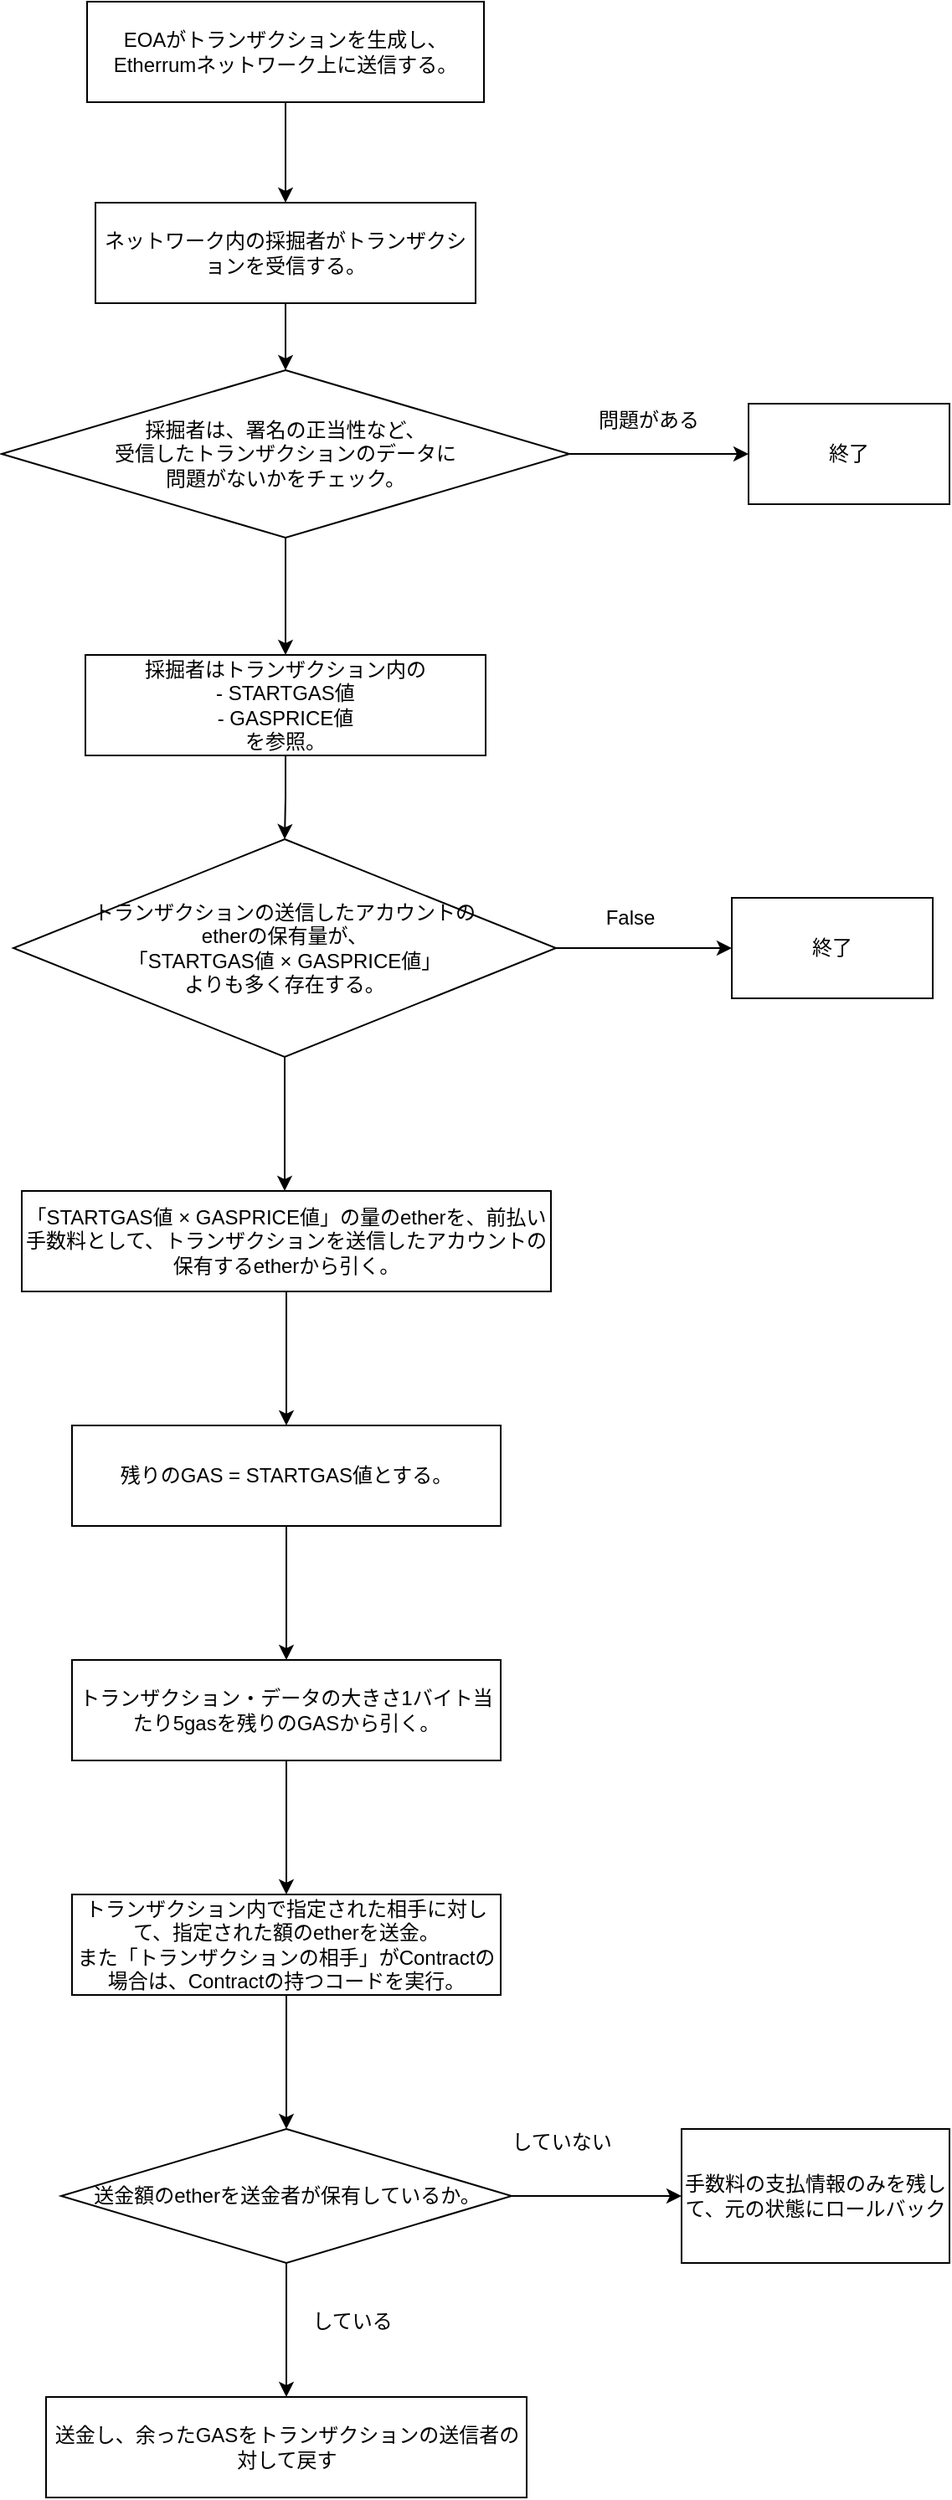 <mxfile version="13.0.9">
    <diagram id="6hGFLwfOUW9BJ-s0fimq" name="Page-1">
        <mxGraphModel dx="986" dy="766" grid="1" gridSize="10" guides="1" tooltips="1" connect="1" arrows="1" fold="1" page="1" pageScale="1" pageWidth="827" pageHeight="2069" background="none" math="0" shadow="0">
            <root>
                <mxCell id="0"/>
                <mxCell id="1" parent="0"/>
                <mxCell id="17" value="" style="edgeStyle=orthogonalEdgeStyle;rounded=0;orthogonalLoop=1;jettySize=auto;html=1;" edge="1" parent="1" source="2" target="3">
                    <mxGeometry relative="1" as="geometry"/>
                </mxCell>
                <mxCell id="2" value="EOAがトランザクションを生成し、Etherrumネットワーク上に送信する。" style="rounded=0;whiteSpace=wrap;html=1;" vertex="1" parent="1">
                    <mxGeometry x="295" y="40" width="237" height="60" as="geometry"/>
                </mxCell>
                <mxCell id="18" value="" style="edgeStyle=orthogonalEdgeStyle;rounded=0;orthogonalLoop=1;jettySize=auto;html=1;" edge="1" parent="1" source="3" target="4">
                    <mxGeometry relative="1" as="geometry"/>
                </mxCell>
                <mxCell id="3" value="ネットワーク内の採掘者がトランザクションを受信する。" style="rounded=0;whiteSpace=wrap;html=1;" vertex="1" parent="1">
                    <mxGeometry x="300" y="160" width="227" height="60" as="geometry"/>
                </mxCell>
                <mxCell id="19" value="" style="edgeStyle=orthogonalEdgeStyle;rounded=0;orthogonalLoop=1;jettySize=auto;html=1;" edge="1" parent="1" source="4" target="7">
                    <mxGeometry relative="1" as="geometry"/>
                </mxCell>
                <mxCell id="4" value="採掘者は、署名の正当性など、&lt;br&gt;受信したトランザクションのデータに&lt;br&gt;問題がないかをチェック。" style="rhombus;whiteSpace=wrap;html=1;" vertex="1" parent="1">
                    <mxGeometry x="244" y="260" width="339" height="100" as="geometry"/>
                </mxCell>
                <mxCell id="6" value="問題がある" style="text;html=1;align=center;verticalAlign=middle;resizable=0;points=[];autosize=1;" vertex="1" parent="1">
                    <mxGeometry x="590" y="280" width="80" height="20" as="geometry"/>
                </mxCell>
                <mxCell id="20" value="" style="edgeStyle=orthogonalEdgeStyle;rounded=0;orthogonalLoop=1;jettySize=auto;html=1;" edge="1" parent="1" source="7" target="8">
                    <mxGeometry relative="1" as="geometry"/>
                </mxCell>
                <mxCell id="7" value="採掘者はトランザクション内の&lt;br&gt;- STARTGAS値&lt;br&gt;- GASPRICE値&lt;br&gt;を参照。" style="rounded=0;whiteSpace=wrap;html=1;" vertex="1" parent="1">
                    <mxGeometry x="294" y="430" width="239" height="60" as="geometry"/>
                </mxCell>
                <mxCell id="22" value="" style="edgeStyle=orthogonalEdgeStyle;rounded=0;orthogonalLoop=1;jettySize=auto;html=1;" edge="1" parent="1" source="8">
                    <mxGeometry relative="1" as="geometry">
                        <mxPoint x="413.0" y="750" as="targetPoint"/>
                    </mxGeometry>
                </mxCell>
                <mxCell id="8" value="トランザクションの送信したアカウントの&lt;br&gt;etherの保有量が、&lt;br&gt;「STARTGAS値 × GASPRICE値」&lt;br&gt;よりも多く存在する。&lt;br&gt;" style="rhombus;whiteSpace=wrap;html=1;" vertex="1" parent="1">
                    <mxGeometry x="251" y="540" width="324" height="130" as="geometry"/>
                </mxCell>
                <mxCell id="10" value="False" style="text;html=1;align=center;verticalAlign=middle;resizable=0;points=[];autosize=1;" vertex="1" parent="1">
                    <mxGeometry x="599" y="577" width="40" height="20" as="geometry"/>
                </mxCell>
                <mxCell id="24" value="" style="edgeStyle=orthogonalEdgeStyle;rounded=0;orthogonalLoop=1;jettySize=auto;html=1;" edge="1" parent="1" source="12">
                    <mxGeometry relative="1" as="geometry">
                        <mxPoint x="414" y="890" as="targetPoint"/>
                    </mxGeometry>
                </mxCell>
                <mxCell id="12" value="「STARTGAS値 × GASPRICE値」の量のetherを、前払い手数料として、トランザクションを送信したアカウントの保有するetherから引く。" style="rounded=0;whiteSpace=wrap;html=1;" vertex="1" parent="1">
                    <mxGeometry x="256" y="750" width="316" height="60" as="geometry"/>
                </mxCell>
                <mxCell id="28" value="" style="edgeStyle=orthogonalEdgeStyle;rounded=0;orthogonalLoop=1;jettySize=auto;html=1;" edge="1" parent="1" source="14" target="27">
                    <mxGeometry relative="1" as="geometry"/>
                </mxCell>
                <mxCell id="14" value="残りのGAS = STARTGAS値とする。" style="rounded=0;whiteSpace=wrap;html=1;" vertex="1" parent="1">
                    <mxGeometry x="286" y="890" width="256" height="60" as="geometry"/>
                </mxCell>
                <mxCell id="30" value="" style="edgeStyle=orthogonalEdgeStyle;rounded=0;orthogonalLoop=1;jettySize=auto;html=1;" edge="1" parent="1" source="27" target="29">
                    <mxGeometry relative="1" as="geometry"/>
                </mxCell>
                <mxCell id="27" value="トランザクション・データの大きさ1バイト当たり5gasを残りのGASから引く。" style="rounded=0;whiteSpace=wrap;html=1;" vertex="1" parent="1">
                    <mxGeometry x="286" y="1030" width="256" height="60" as="geometry"/>
                </mxCell>
                <mxCell id="32" value="" style="edgeStyle=orthogonalEdgeStyle;rounded=0;orthogonalLoop=1;jettySize=auto;html=1;" edge="1" parent="1" source="29">
                    <mxGeometry relative="1" as="geometry">
                        <mxPoint x="414" y="1310" as="targetPoint"/>
                    </mxGeometry>
                </mxCell>
                <mxCell id="29" value="トランザクション内で指定された相手に対して、指定された額のetherを送金。&lt;br&gt;また「トランザクションの相手」がContractの場合は、Contractの持つコードを実行。" style="rounded=0;whiteSpace=wrap;html=1;" vertex="1" parent="1">
                    <mxGeometry x="286" y="1170" width="256" height="60" as="geometry"/>
                </mxCell>
                <mxCell id="35" value="" style="edgeStyle=orthogonalEdgeStyle;rounded=0;orthogonalLoop=1;jettySize=auto;html=1;entryX=0;entryY=0.5;entryDx=0;entryDy=0;" edge="1" parent="1" source="33" target="43">
                    <mxGeometry relative="1" as="geometry">
                        <mxPoint x="610" y="1350" as="targetPoint"/>
                    </mxGeometry>
                </mxCell>
                <mxCell id="37" value="" style="edgeStyle=orthogonalEdgeStyle;rounded=0;orthogonalLoop=1;jettySize=auto;html=1;" edge="1" parent="1" source="33">
                    <mxGeometry relative="1" as="geometry">
                        <mxPoint x="414" y="1470" as="targetPoint"/>
                    </mxGeometry>
                </mxCell>
                <mxCell id="33" value="送金額のetherを送金者が保有しているか。" style="rhombus;whiteSpace=wrap;html=1;" vertex="1" parent="1">
                    <mxGeometry x="279.5" y="1310" width="269" height="80" as="geometry"/>
                </mxCell>
                <mxCell id="38" value="送金し、余ったGASをトランザクションの送信者の対して戻す" style="rounded=0;whiteSpace=wrap;html=1;" vertex="1" parent="1">
                    <mxGeometry x="270.5" y="1470" width="287" height="60" as="geometry"/>
                </mxCell>
                <mxCell id="39" value="している" style="text;html=1;align=center;verticalAlign=middle;resizable=0;points=[];autosize=1;" vertex="1" parent="1">
                    <mxGeometry x="423" y="1415" width="60" height="20" as="geometry"/>
                </mxCell>
                <mxCell id="40" value="していない" style="text;html=1;align=center;verticalAlign=middle;resizable=0;points=[];autosize=1;" vertex="1" parent="1">
                    <mxGeometry x="538" y="1308" width="80" height="20" as="geometry"/>
                </mxCell>
                <mxCell id="43" value="手数料の支払情報のみを残して、元の状態にロールバック" style="rounded=0;whiteSpace=wrap;html=1;" vertex="1" parent="1">
                    <mxGeometry x="650" y="1310" width="160" height="80" as="geometry"/>
                </mxCell>
                <mxCell id="44" value="終了" style="rounded=0;whiteSpace=wrap;html=1;" vertex="1" parent="1">
                    <mxGeometry x="680" y="575" width="120" height="60" as="geometry"/>
                </mxCell>
                <mxCell id="45" value="終了" style="rounded=0;whiteSpace=wrap;html=1;" vertex="1" parent="1">
                    <mxGeometry x="690" y="280" width="120" height="60" as="geometry"/>
                </mxCell>
                <mxCell id="46" value="" style="endArrow=classic;html=1;entryX=0;entryY=0.5;entryDx=0;entryDy=0;exitX=1;exitY=0.5;exitDx=0;exitDy=0;" edge="1" parent="1" source="8" target="44">
                    <mxGeometry width="50" height="50" relative="1" as="geometry">
                        <mxPoint x="380" y="870" as="sourcePoint"/>
                        <mxPoint x="430" y="820" as="targetPoint"/>
                    </mxGeometry>
                </mxCell>
                <mxCell id="47" value="" style="endArrow=classic;html=1;entryX=0;entryY=0.5;entryDx=0;entryDy=0;exitX=1;exitY=0.5;exitDx=0;exitDy=0;" edge="1" parent="1" source="4" target="45">
                    <mxGeometry width="50" height="50" relative="1" as="geometry">
                        <mxPoint x="380" y="630" as="sourcePoint"/>
                        <mxPoint x="430" y="580" as="targetPoint"/>
                    </mxGeometry>
                </mxCell>
            </root>
        </mxGraphModel>
    </diagram>
</mxfile>
